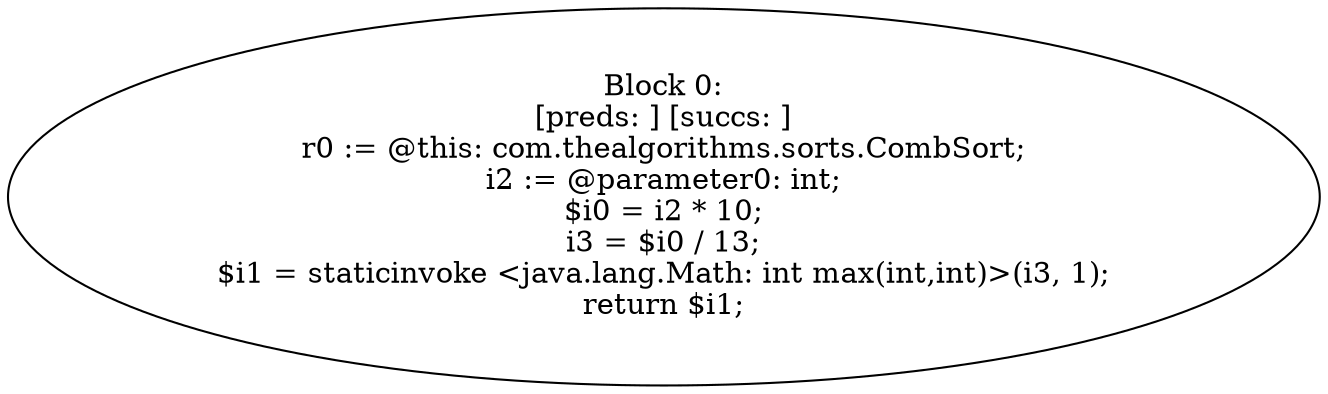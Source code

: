 digraph "unitGraph" {
    "Block 0:
[preds: ] [succs: ]
r0 := @this: com.thealgorithms.sorts.CombSort;
i2 := @parameter0: int;
$i0 = i2 * 10;
i3 = $i0 / 13;
$i1 = staticinvoke <java.lang.Math: int max(int,int)>(i3, 1);
return $i1;
"
}
